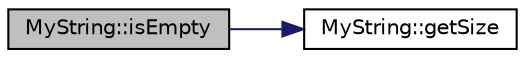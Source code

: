 digraph "MyString::isEmpty"
{
 // LATEX_PDF_SIZE
  edge [fontname="Helvetica",fontsize="10",labelfontname="Helvetica",labelfontsize="10"];
  node [fontname="Helvetica",fontsize="10",shape=record];
  rankdir="LR";
  Node1 [label="MyString::isEmpty",height=0.2,width=0.4,color="black", fillcolor="grey75", style="filled", fontcolor="black",tooltip=" "];
  Node1 -> Node2 [color="midnightblue",fontsize="10",style="solid",fontname="Helvetica"];
  Node2 [label="MyString::getSize",height=0.2,width=0.4,color="black", fillcolor="white", style="filled",URL="$class_my_string.html#a73f8110f0fb3d084a87cc2a6ad288737",tooltip=" "];
}
